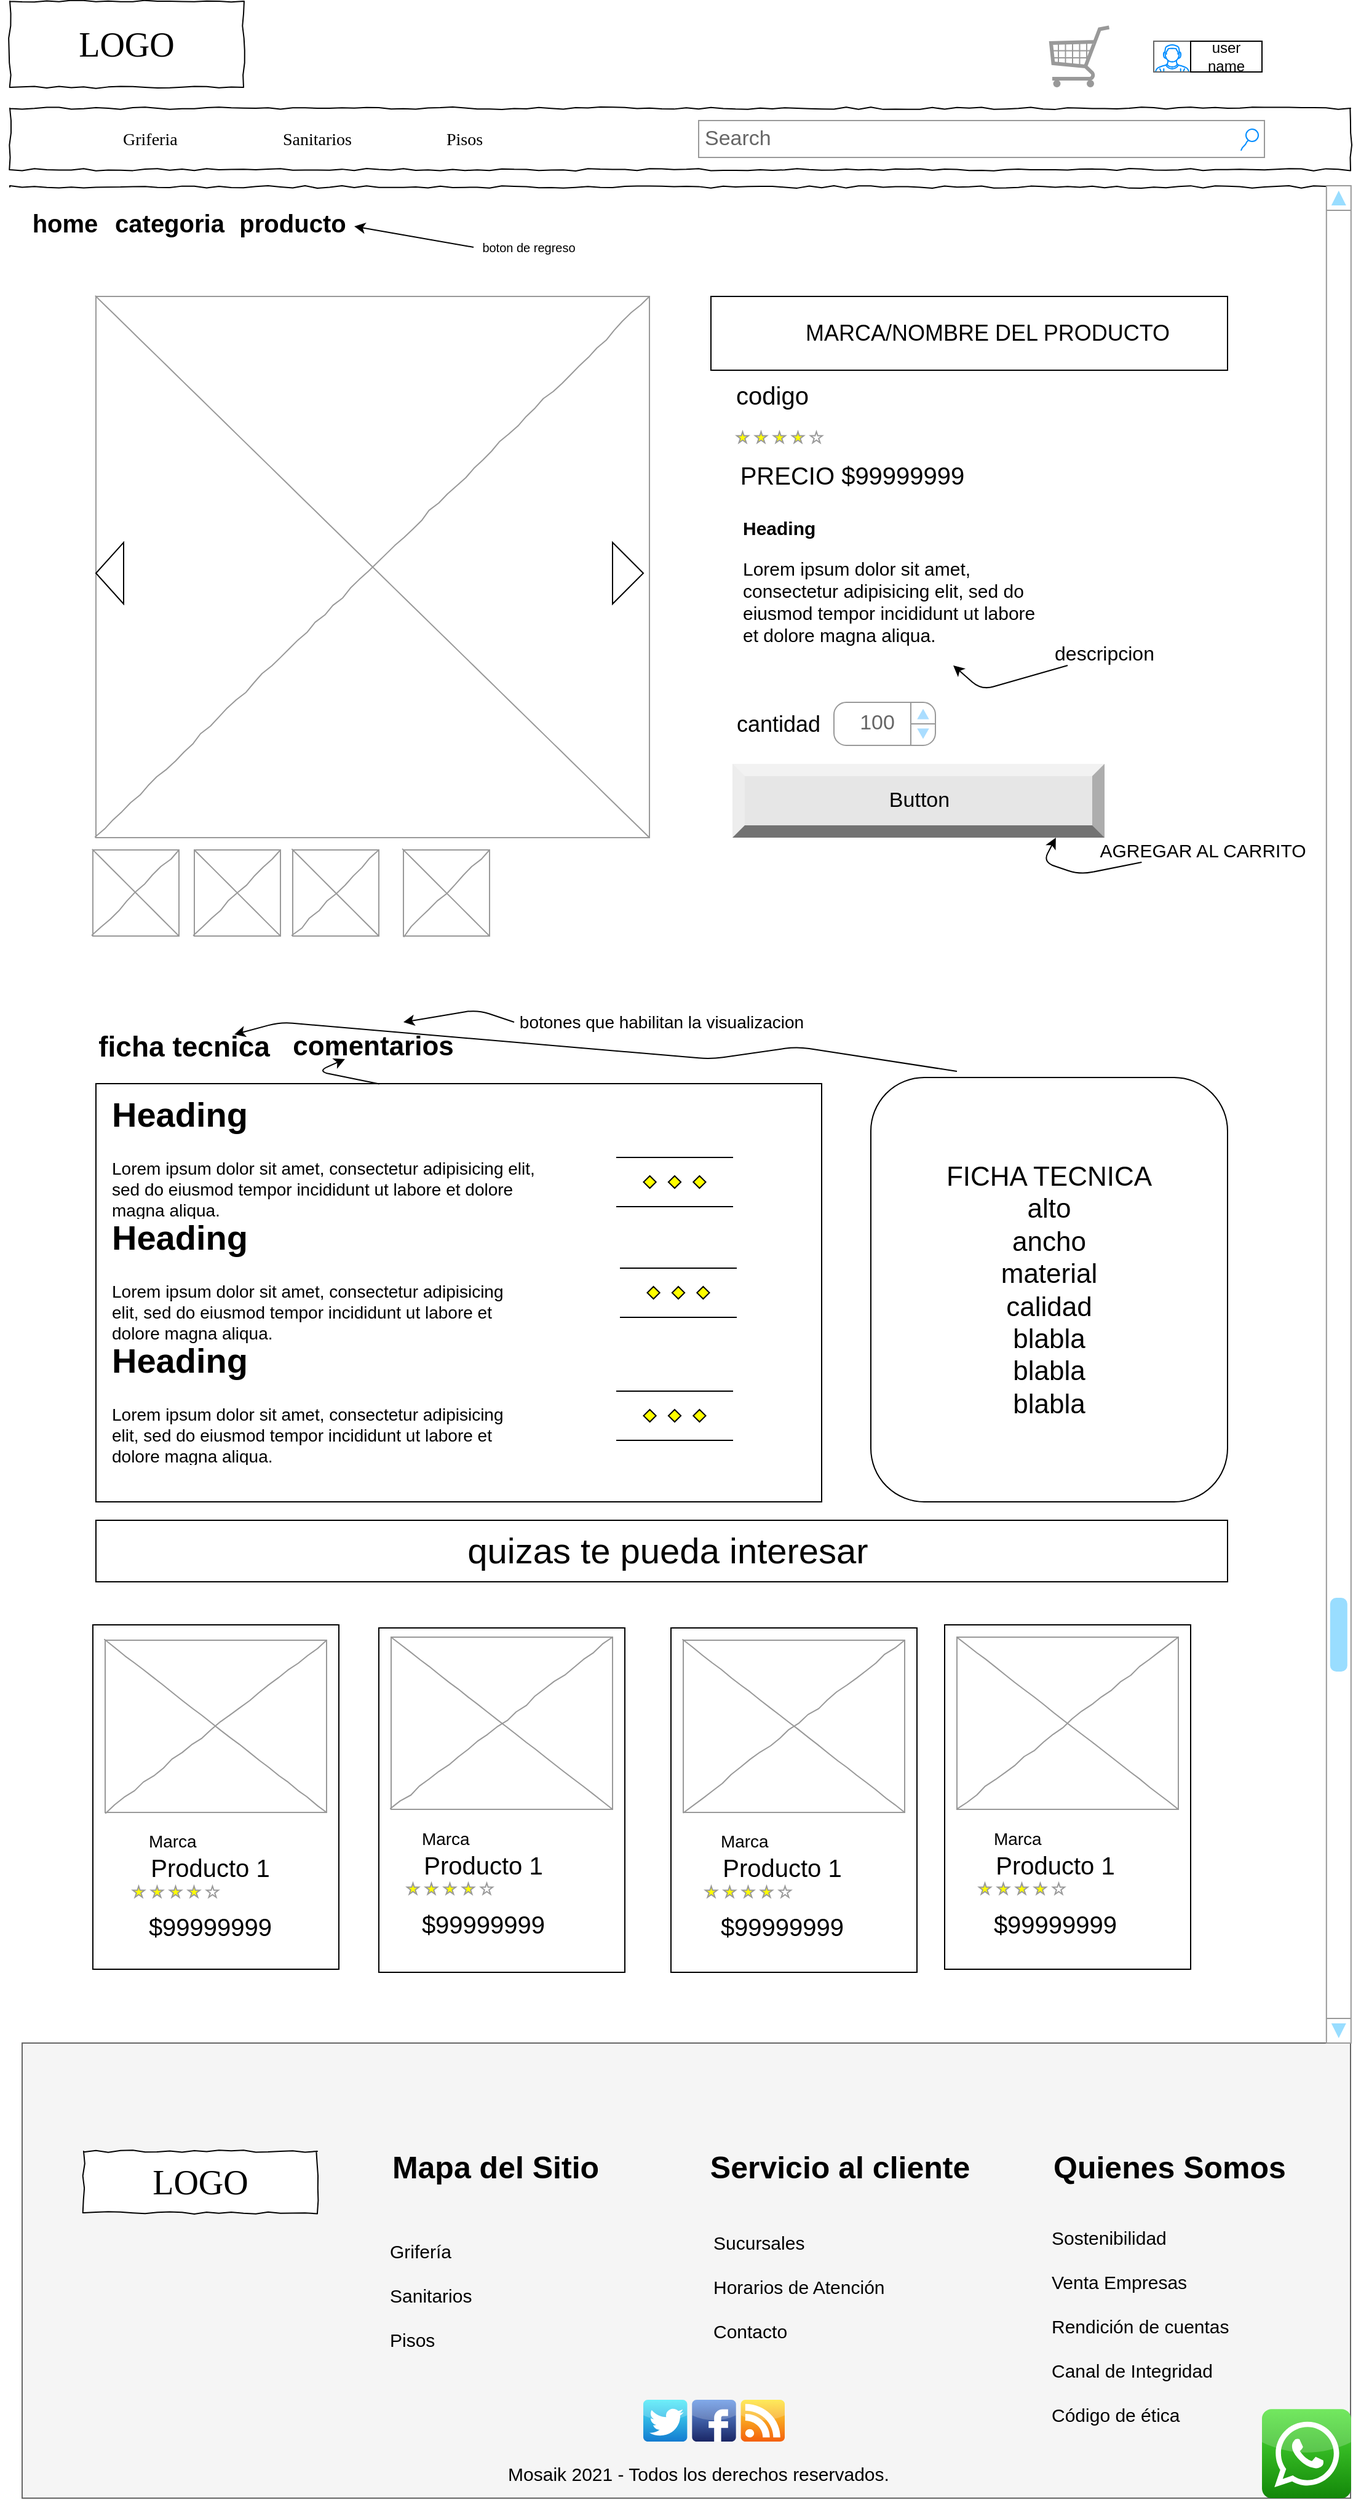 <mxfile version="14.5.1" type="device"><diagram name="Page-1" id="03018318-947c-dd8e-b7a3-06fadd420f32"><mxGraphModel dx="1024" dy="592" grid="1" gridSize="10" guides="1" tooltips="1" connect="1" arrows="1" fold="1" page="1" pageScale="1" pageWidth="1100" pageHeight="850" background="#ffffff" math="0" shadow="0"><root><mxCell id="0"/><mxCell id="1" parent="0"/><mxCell id="677b7b8949515195-2" value="LOGO" style="whiteSpace=wrap;html=1;rounded=0;shadow=0;labelBackgroundColor=none;strokeWidth=1;fontFamily=Verdana;fontSize=28;align=center;comic=1;" parent="1" vertex="1"><mxGeometry x="10" y="40" width="190" height="70" as="geometry"/></mxCell><mxCell id="677b7b8949515195-3" value="Search" style="strokeWidth=1;shadow=0;dashed=0;align=center;html=1;shape=mxgraph.mockup.forms.searchBox;strokeColor=#999999;mainText=;strokeColor2=#008cff;fontColor=#666666;fontSize=17;align=left;spacingLeft=3;rounded=0;labelBackgroundColor=none;comic=1;" parent="1" vertex="1"><mxGeometry x="570" y="137" width="460" height="30" as="geometry"/></mxCell><mxCell id="677b7b8949515195-9" value="" style="line;strokeWidth=1;html=1;rounded=0;shadow=0;labelBackgroundColor=none;fillColor=none;fontFamily=Verdana;fontSize=14;fontColor=#000000;align=center;comic=1;" parent="1" vertex="1"><mxGeometry x="10" y="186" width="1090" height="10" as="geometry"/></mxCell><mxCell id="C_h7UC8nBDKaa_0S6fPR-96" style="edgeStyle=orthogonalEdgeStyle;rounded=0;orthogonalLoop=1;jettySize=auto;html=1;exitX=0;exitY=0.75;exitDx=0;exitDy=0;" parent="1" source="677b7b8949515195-10" edge="1"><mxGeometry relative="1" as="geometry"><mxPoint x="10" y="164" as="targetPoint"/></mxGeometry></mxCell><mxCell id="677b7b8949515195-10" value="" style="whiteSpace=wrap;html=1;rounded=0;shadow=0;labelBackgroundColor=none;strokeWidth=1;fillColor=none;fontFamily=Verdana;fontSize=12;align=center;comic=1;" parent="1" vertex="1"><mxGeometry x="10" y="127" width="1090" height="50" as="geometry"/></mxCell><mxCell id="677b7b8949515195-11" value="Griferia" style="text;html=1;points=[];align=left;verticalAlign=top;spacingTop=-4;fontSize=14;fontFamily=Verdana" parent="1" vertex="1"><mxGeometry x="100" y="142" width="60" height="20" as="geometry"/></mxCell><mxCell id="677b7b8949515195-12" value="Sanitarios" style="text;html=1;points=[];align=left;verticalAlign=top;spacingTop=-4;fontSize=14;fontFamily=Verdana" parent="1" vertex="1"><mxGeometry x="230" y="142" width="60" height="20" as="geometry"/></mxCell><mxCell id="677b7b8949515195-13" value="Pisos" style="text;html=1;points=[];align=left;verticalAlign=top;spacingTop=-4;fontSize=14;fontFamily=Verdana" parent="1" vertex="1"><mxGeometry x="362.5" y="142" width="60" height="20" as="geometry"/></mxCell><mxCell id="Z0_54qZpgm8ZiRzPgfmk-1" value="" style="verticalLabelPosition=bottom;shadow=0;dashed=0;align=center;html=1;verticalAlign=top;strokeWidth=1;shape=mxgraph.mockup.misc.shoppingCart;strokeColor=#999999;" parent="1" vertex="1"><mxGeometry x="855" y="60" width="50" height="50" as="geometry"/></mxCell><mxCell id="Z0_54qZpgm8ZiRzPgfmk-52" value="" style="rounded=0;whiteSpace=wrap;html=1;fontSize=20;fillColor=#f5f5f5;strokeColor=#666666;fontColor=#333333;" parent="1" vertex="1"><mxGeometry x="20" y="1700" width="1080" height="370" as="geometry"/></mxCell><mxCell id="Z0_54qZpgm8ZiRzPgfmk-72" value="" style="verticalLabelPosition=bottom;shadow=0;dashed=0;align=center;html=1;verticalAlign=top;strokeWidth=1;shape=mxgraph.mockup.navigation.scrollBar;strokeColor=#999999;barPos=20;fillColor2=#99ddff;strokeColor2=none;direction=north;fontSize=20;" parent="1" vertex="1"><mxGeometry x="1080.4" y="190" width="20" height="1510" as="geometry"/></mxCell><mxCell id="Z0_54qZpgm8ZiRzPgfmk-74" value="&lt;span style=&quot;font-size: 25px;&quot;&gt;Quienes Somos&lt;/span&gt;&lt;div style=&quot;text-align: left; font-size: 25px;&quot;&gt;&lt;/div&gt;" style="text;html=1;strokeColor=none;fillColor=none;align=center;verticalAlign=middle;whiteSpace=wrap;rounded=0;fontSize=25;fontStyle=1" parent="1" vertex="1"><mxGeometry x="848" y="1770" width="210" height="60" as="geometry"/></mxCell><mxCell id="Z0_54qZpgm8ZiRzPgfmk-75" value="&lt;span style=&quot;font-size: 25px&quot;&gt;Servicio al cliente&lt;/span&gt;&lt;div style=&quot;text-align: left ; font-size: 25px&quot;&gt;&lt;/div&gt;" style="text;html=1;strokeColor=none;fillColor=none;align=center;verticalAlign=middle;whiteSpace=wrap;rounded=0;fontSize=25;fontStyle=1" parent="1" vertex="1"><mxGeometry x="560" y="1770" width="250" height="60" as="geometry"/></mxCell><mxCell id="Z0_54qZpgm8ZiRzPgfmk-76" value="&lt;span style=&quot;font-size: 25px&quot;&gt;Mapa del Sitio&lt;/span&gt;&lt;div style=&quot;text-align: left ; font-size: 25px&quot;&gt;&lt;/div&gt;" style="text;html=1;strokeColor=none;fillColor=none;align=center;verticalAlign=middle;whiteSpace=wrap;rounded=0;fontSize=25;fontStyle=1" parent="1" vertex="1"><mxGeometry x="280" y="1770" width="250" height="60" as="geometry"/></mxCell><mxCell id="Z0_54qZpgm8ZiRzPgfmk-77" value="Sucursales&lt;br&gt;&lt;br&gt;Horarios de Atención&lt;br&gt;&lt;br&gt;Contacto&lt;br&gt;&lt;div style=&quot;font-size: 15px&quot;&gt;&lt;/div&gt;" style="text;html=1;strokeColor=none;fillColor=none;align=left;verticalAlign=middle;whiteSpace=wrap;rounded=0;fontSize=15;fontStyle=0" parent="1" vertex="1"><mxGeometry x="580" y="1838" width="160" height="120" as="geometry"/></mxCell><mxCell id="Z0_54qZpgm8ZiRzPgfmk-78" value="&lt;div&gt;Sostenibilidad&lt;/div&gt;&lt;div&gt;&lt;br&gt;&lt;/div&gt;&lt;div&gt;Venta Empresas&lt;/div&gt;&lt;div&gt;&lt;br&gt;&lt;/div&gt;&lt;div&gt;Rendición de cuentas&lt;/div&gt;&lt;div&gt;&lt;br&gt;&lt;/div&gt;&lt;div&gt;Canal de Integridad&lt;/div&gt;&lt;div&gt;&lt;br&gt;&lt;/div&gt;&lt;div&gt;Código de ética&lt;/div&gt;&lt;div style=&quot;font-size: 15px&quot;&gt;&lt;/div&gt;" style="text;html=1;strokeColor=none;fillColor=none;align=left;verticalAlign=middle;whiteSpace=wrap;rounded=0;fontSize=15;fontStyle=0" parent="1" vertex="1"><mxGeometry x="855" y="1830" width="160" height="200" as="geometry"/></mxCell><mxCell id="Z0_54qZpgm8ZiRzPgfmk-79" value="Grifería&lt;br&gt;&lt;br&gt;Sanitarios&lt;br&gt;&lt;br&gt;Pisos&lt;br&gt;&lt;div style=&quot;font-size: 15px&quot;&gt;&lt;/div&gt;" style="text;html=1;strokeColor=none;fillColor=none;align=left;verticalAlign=middle;whiteSpace=wrap;rounded=0;fontSize=15;fontStyle=0" parent="1" vertex="1"><mxGeometry x="317" y="1845" width="160" height="120" as="geometry"/></mxCell><mxCell id="Z0_54qZpgm8ZiRzPgfmk-80" value="Mosaik 2021 - Todos los derechos reservados.&lt;br&gt;&lt;div style=&quot;font-size: 15px&quot;&gt;&lt;/div&gt;" style="text;html=1;strokeColor=none;fillColor=none;align=center;verticalAlign=middle;whiteSpace=wrap;rounded=0;fontSize=15;fontStyle=0" parent="1" vertex="1"><mxGeometry x="40.4" y="2030" width="1060" height="40" as="geometry"/></mxCell><mxCell id="Z0_54qZpgm8ZiRzPgfmk-83" value="" style="dashed=0;outlineConnect=0;html=1;align=center;labelPosition=center;verticalLabelPosition=bottom;verticalAlign=top;shape=mxgraph.webicons.whatsapp;fillColor=#4FE238;gradientColor=#138709;fontSize=15;" parent="1" vertex="1"><mxGeometry x="1028" y="1997.6" width="72.4" height="72.4" as="geometry"/></mxCell><mxCell id="Z0_54qZpgm8ZiRzPgfmk-88" value="" style="group" parent="1" vertex="1" connectable="0"><mxGeometry x="525" y="1990" width="115" height="34" as="geometry"/></mxCell><mxCell id="Z0_54qZpgm8ZiRzPgfmk-82" value="" style="dashed=0;outlineConnect=0;html=1;align=center;labelPosition=center;verticalLabelPosition=bottom;verticalAlign=top;shape=mxgraph.webicons.twitter;fillColor=#49EAF7;gradientColor=#137BD0;fontSize=15;" parent="Z0_54qZpgm8ZiRzPgfmk-88" vertex="1"><mxGeometry width="35.69" height="34" as="geometry"/></mxCell><mxCell id="Z0_54qZpgm8ZiRzPgfmk-84" value="" style="dashed=0;outlineConnect=0;html=1;align=center;labelPosition=center;verticalLabelPosition=bottom;verticalAlign=top;shape=mxgraph.webicons.facebook;fillColor=#6294E4;gradientColor=#1A2665;fontSize=15;" parent="Z0_54qZpgm8ZiRzPgfmk-88" vertex="1"><mxGeometry x="39.655" width="35.69" height="34" as="geometry"/></mxCell><mxCell id="Z0_54qZpgm8ZiRzPgfmk-86" value="" style="dashed=0;outlineConnect=0;html=1;align=center;labelPosition=center;verticalLabelPosition=bottom;verticalAlign=top;shape=mxgraph.webicons.rss;fillColor=#FDE532;gradientColor=#F4600D;fontSize=15;" parent="Z0_54qZpgm8ZiRzPgfmk-88" vertex="1"><mxGeometry x="79.31" width="35.69" height="34" as="geometry"/></mxCell><mxCell id="Z0_54qZpgm8ZiRzPgfmk-89" value="LOGO" style="whiteSpace=wrap;html=1;rounded=0;shadow=0;labelBackgroundColor=none;strokeWidth=1;fontFamily=Verdana;fontSize=28;align=center;comic=1;" parent="1" vertex="1"><mxGeometry x="70" y="1788" width="190" height="50" as="geometry"/></mxCell><mxCell id="5aEG-C2AFjARksdDgByG-17" value="" style="verticalLabelPosition=bottom;shadow=0;dashed=0;align=center;html=1;verticalAlign=top;strokeWidth=1;shape=mxgraph.mockup.graphics.simpleIcon;strokeColor=#999999;rounded=0;labelBackgroundColor=none;fontFamily=Verdana;fontSize=14;fontColor=#000000;comic=1;" parent="1" vertex="1"><mxGeometry x="80" y="280" width="450" height="440" as="geometry"/></mxCell><mxCell id="5aEG-C2AFjARksdDgByG-22" value="" style="rounded=0;whiteSpace=wrap;html=1;" parent="1" vertex="1"><mxGeometry x="80" y="1275" width="920" height="50" as="geometry"/></mxCell><mxCell id="5aEG-C2AFjARksdDgByG-30" value="" style="verticalLabelPosition=bottom;shadow=0;dashed=0;align=center;html=1;verticalAlign=top;strokeWidth=1;shape=mxgraph.mockup.containers.userMale;strokeColor=#666666;strokeColor2=#008cff;" parent="1" vertex="1"><mxGeometry x="940" y="72.5" width="30" height="25" as="geometry"/></mxCell><mxCell id="5aEG-C2AFjARksdDgByG-31" value="user name" style="rounded=0;whiteSpace=wrap;html=1;" parent="1" vertex="1"><mxGeometry x="970" y="72.5" width="58" height="25" as="geometry"/></mxCell><mxCell id="1wyJAVDwzRekiLgrABVH-32" value="" style="verticalLabelPosition=bottom;verticalAlign=top;html=1;shape=mxgraph.basic.rect;fillColor2=none;strokeWidth=1;size=20;indent=5;" vertex="1" parent="1"><mxGeometry x="580" y="280" width="420" height="60" as="geometry"/></mxCell><mxCell id="1wyJAVDwzRekiLgrABVH-34" value="MARCA/NOMBRE DEL PRODUCTO&lt;br style=&quot;font-size: 18px;&quot;&gt;" style="text;html=1;strokeColor=none;fillColor=none;align=center;verticalAlign=middle;whiteSpace=wrap;rounded=0;fontSize=18;" vertex="1" parent="1"><mxGeometry x="595" y="300" width="420" height="20" as="geometry"/></mxCell><mxCell id="1wyJAVDwzRekiLgrABVH-38" value="home" style="text;html=1;strokeColor=none;fillColor=none;align=center;verticalAlign=middle;whiteSpace=wrap;rounded=0;fontSize=20;fontStyle=1" vertex="1" parent="1"><mxGeometry x="30" y="210" width="50" height="20" as="geometry"/></mxCell><mxCell id="1wyJAVDwzRekiLgrABVH-40" value="" style="endArrow=classic;html=1;fontSize=18;" edge="1" parent="1"><mxGeometry width="50" height="50" relative="1" as="geometry"><mxPoint x="387" y="240" as="sourcePoint"/><mxPoint x="290" y="223" as="targetPoint"/></mxGeometry></mxCell><mxCell id="1wyJAVDwzRekiLgrABVH-41" value="boton de regreso" style="text;html=1;strokeColor=none;fillColor=none;align=center;verticalAlign=middle;whiteSpace=wrap;rounded=0;fontSize=10;" vertex="1" parent="1"><mxGeometry x="387" y="230" width="90" height="20" as="geometry"/></mxCell><mxCell id="1wyJAVDwzRekiLgrABVH-42" value="categoria" style="text;html=1;strokeColor=none;fillColor=none;align=center;verticalAlign=middle;whiteSpace=wrap;rounded=0;fontSize=20;fontStyle=1" vertex="1" parent="1"><mxGeometry x="120" y="210" width="40" height="20" as="geometry"/></mxCell><mxCell id="1wyJAVDwzRekiLgrABVH-44" value="" style="verticalLabelPosition=bottom;shadow=0;dashed=0;align=center;html=1;verticalAlign=top;strokeWidth=1;shape=mxgraph.mockup.misc.rating;strokeColor=#999999;fillColor=#ffff00;emptyFillColor=#ffffff;grade=4;ratingScale=5;ratingStyle=star;fontSize=20;" vertex="1" parent="1"><mxGeometry x="601" y="390" width="94" height="10" as="geometry"/></mxCell><mxCell id="1wyJAVDwzRekiLgrABVH-46" value="PRECIO $99999999&lt;br&gt;" style="text;html=1;strokeColor=none;fillColor=none;align=center;verticalAlign=middle;whiteSpace=wrap;rounded=0;fontSize=20;" vertex="1" parent="1"><mxGeometry x="530" y="415" width="330" height="20" as="geometry"/></mxCell><mxCell id="1wyJAVDwzRekiLgrABVH-47" value="codigo" style="text;html=1;strokeColor=none;fillColor=none;align=center;verticalAlign=middle;whiteSpace=wrap;rounded=0;fontSize=20;" vertex="1" parent="1"><mxGeometry x="610" y="350" width="40" height="20" as="geometry"/></mxCell><mxCell id="1wyJAVDwzRekiLgrABVH-48" value="&lt;h1 style=&quot;font-size: 15px;&quot;&gt;Heading&lt;/h1&gt;&lt;p style=&quot;font-size: 15px;&quot;&gt;Lorem ipsum dolor sit amet, consectetur adipisicing elit, sed do eiusmod tempor incididunt ut labore et dolore magna aliqua.&lt;/p&gt;" style="text;html=1;strokeColor=none;fillColor=none;spacing=5;spacingTop=-20;whiteSpace=wrap;overflow=hidden;rounded=0;fontSize=15;" vertex="1" parent="1"><mxGeometry x="601" y="460" width="262" height="110" as="geometry"/></mxCell><mxCell id="1wyJAVDwzRekiLgrABVH-49" value="descripcion" style="text;html=1;strokeColor=none;fillColor=none;align=center;verticalAlign=middle;whiteSpace=wrap;rounded=0;fontSize=16;" vertex="1" parent="1"><mxGeometry x="880" y="560" width="40" height="20" as="geometry"/></mxCell><mxCell id="1wyJAVDwzRekiLgrABVH-50" value="" style="endArrow=classic;html=1;fontSize=16;" edge="1" parent="1"><mxGeometry width="50" height="50" relative="1" as="geometry"><mxPoint x="870" y="580" as="sourcePoint"/><mxPoint x="777" y="580" as="targetPoint"/><Array as="points"><mxPoint x="800" y="600"/></Array></mxGeometry></mxCell><mxCell id="1wyJAVDwzRekiLgrABVH-54" value="" style="verticalLabelPosition=bottom;shadow=0;dashed=0;align=center;html=1;verticalAlign=top;strokeWidth=1;shape=mxgraph.mockup.graphics.simpleIcon;strokeColor=#999999;rounded=0;labelBackgroundColor=none;fontFamily=Verdana;fontSize=14;fontColor=#000000;comic=1;" vertex="1" parent="1"><mxGeometry x="77.5" y="730" width="70" height="70" as="geometry"/></mxCell><mxCell id="1wyJAVDwzRekiLgrABVH-55" value="" style="verticalLabelPosition=bottom;shadow=0;dashed=0;align=center;html=1;verticalAlign=top;strokeWidth=1;shape=mxgraph.mockup.graphics.simpleIcon;strokeColor=#999999;rounded=0;labelBackgroundColor=none;fontFamily=Verdana;fontSize=14;fontColor=#000000;comic=1;" vertex="1" parent="1"><mxGeometry x="240" y="730" width="70" height="70" as="geometry"/></mxCell><mxCell id="1wyJAVDwzRekiLgrABVH-56" value="" style="verticalLabelPosition=bottom;shadow=0;dashed=0;align=center;html=1;verticalAlign=top;strokeWidth=1;shape=mxgraph.mockup.graphics.simpleIcon;strokeColor=#999999;rounded=0;labelBackgroundColor=none;fontFamily=Verdana;fontSize=14;fontColor=#000000;comic=1;" vertex="1" parent="1"><mxGeometry x="160" y="730" width="70" height="70" as="geometry"/></mxCell><mxCell id="1wyJAVDwzRekiLgrABVH-57" value="" style="verticalLabelPosition=bottom;shadow=0;dashed=0;align=center;html=1;verticalAlign=top;strokeWidth=1;shape=mxgraph.mockup.graphics.simpleIcon;strokeColor=#999999;rounded=0;labelBackgroundColor=none;fontFamily=Verdana;fontSize=14;fontColor=#000000;comic=1;" vertex="1" parent="1"><mxGeometry x="330" y="730" width="70" height="70" as="geometry"/></mxCell><mxCell id="1wyJAVDwzRekiLgrABVH-59" value="Button" style="labelPosition=center;verticalLabelPosition=middle;align=center;html=1;shape=mxgraph.basic.shaded_button;dx=10;fillColor=#E6E6E6;strokeColor=none;fontSize=17;" vertex="1" parent="1"><mxGeometry x="597.5" y="660" width="302.5" height="60" as="geometry"/></mxCell><mxCell id="1wyJAVDwzRekiLgrABVH-61" value="AGREGAR AL CARRITO&lt;br&gt;" style="text;html=1;strokeColor=none;fillColor=none;align=center;verticalAlign=middle;whiteSpace=wrap;rounded=0;fontSize=15;" vertex="1" parent="1"><mxGeometry x="860.4" y="720" width="240" height="20" as="geometry"/></mxCell><mxCell id="1wyJAVDwzRekiLgrABVH-62" value="" style="endArrow=classic;html=1;fontSize=15;entryX=0;entryY=0;entryDx=0;entryDy=0;" edge="1" parent="1" source="1wyJAVDwzRekiLgrABVH-61" target="1wyJAVDwzRekiLgrABVH-61"><mxGeometry width="50" height="50" relative="1" as="geometry"><mxPoint x="820" y="580" as="sourcePoint"/><mxPoint x="870" y="530" as="targetPoint"/><Array as="points"><mxPoint x="880" y="750"/><mxPoint x="850" y="740"/></Array></mxGeometry></mxCell><mxCell id="1wyJAVDwzRekiLgrABVH-66" value="cantidad&lt;br style=&quot;font-size: 18px;&quot;&gt;" style="text;html=1;strokeColor=none;fillColor=none;align=center;verticalAlign=middle;whiteSpace=wrap;rounded=0;fontSize=18;" vertex="1" parent="1"><mxGeometry x="610" y="612.5" width="50" height="30" as="geometry"/></mxCell><mxCell id="1wyJAVDwzRekiLgrABVH-74" value="&lt;table cellpadding=&quot;0&quot; cellspacing=&quot;0&quot; style=&quot;width:100%;height:100%;&quot;&gt;&lt;tr&gt;&lt;td style=&quot;width:85%&quot;&gt;100&lt;/td&gt;&lt;td style=&quot;width:15%&quot;&gt;&lt;/td&gt;&lt;/tr&gt;&lt;/table&gt;" style="strokeWidth=1;shadow=0;dashed=0;align=center;html=1;shape=mxgraph.mockup.forms.spinner;strokeColor=#999999;spinLayout=right;spinStyle=normal;adjStyle=triangle;fillColor=#aaddff;fontSize=17;fontColor=#666666;mainText=;html=1;overflow=fill;" vertex="1" parent="1"><mxGeometry x="680" y="610" width="82.5" height="35" as="geometry"/></mxCell><mxCell id="1wyJAVDwzRekiLgrABVH-89" value="" style="rounded=0;whiteSpace=wrap;html=1;fontSize=40;" vertex="1" parent="1"><mxGeometry x="547.5" y="1362.5" width="200" height="280" as="geometry"/></mxCell><mxCell id="1wyJAVDwzRekiLgrABVH-90" value="&lt;div style=&quot;text-align: left&quot;&gt;&lt;span style=&quot;font-size: 14px&quot;&gt;Marca&lt;/span&gt;&lt;/div&gt;Producto 1&lt;br&gt;&lt;br&gt;$99999999" style="text;html=1;strokeColor=none;fillColor=none;align=center;verticalAlign=middle;whiteSpace=wrap;rounded=0;fontSize=20;" vertex="1" parent="1"><mxGeometry x="552.5" y="1545.5" width="170" height="47" as="geometry"/></mxCell><mxCell id="1wyJAVDwzRekiLgrABVH-91" value="" style="rounded=0;whiteSpace=wrap;html=1;fontSize=40;" vertex="1" parent="1"><mxGeometry x="310" y="1362.5" width="200" height="280" as="geometry"/></mxCell><mxCell id="1wyJAVDwzRekiLgrABVH-92" value="" style="verticalLabelPosition=bottom;shadow=0;dashed=0;align=center;html=1;verticalAlign=top;strokeWidth=1;shape=mxgraph.mockup.graphics.simpleIcon;strokeColor=#999999;rounded=0;labelBackgroundColor=none;fontFamily=Verdana;fontSize=14;fontColor=#000000;comic=1;" vertex="1" parent="1"><mxGeometry x="320" y="1370" width="180" height="140" as="geometry"/></mxCell><mxCell id="1wyJAVDwzRekiLgrABVH-93" value="&lt;div style=&quot;text-align: left&quot;&gt;&lt;span style=&quot;font-size: 14px&quot;&gt;Marca&lt;/span&gt;&lt;/div&gt;Producto 1&lt;br&gt;&lt;br&gt;$99999999" style="text;html=1;strokeColor=none;fillColor=none;align=center;verticalAlign=middle;whiteSpace=wrap;rounded=0;fontSize=20;" vertex="1" parent="1"><mxGeometry x="309.5" y="1543" width="170" height="47" as="geometry"/></mxCell><mxCell id="1wyJAVDwzRekiLgrABVH-94" value="" style="rounded=0;whiteSpace=wrap;html=1;fontSize=40;" vertex="1" parent="1"><mxGeometry x="77.5" y="1360" width="200" height="280" as="geometry"/></mxCell><mxCell id="1wyJAVDwzRekiLgrABVH-95" value="" style="verticalLabelPosition=bottom;shadow=0;dashed=0;align=center;html=1;verticalAlign=top;strokeWidth=1;shape=mxgraph.mockup.graphics.simpleIcon;strokeColor=#999999;rounded=0;labelBackgroundColor=none;fontFamily=Verdana;fontSize=14;fontColor=#000000;comic=1;" vertex="1" parent="1"><mxGeometry x="87.5" y="1372.5" width="180" height="140" as="geometry"/></mxCell><mxCell id="1wyJAVDwzRekiLgrABVH-96" value="&lt;div style=&quot;text-align: left&quot;&gt;&lt;span style=&quot;font-size: 14px&quot;&gt;Marca&lt;/span&gt;&lt;/div&gt;Producto 1&lt;br&gt;&lt;br&gt;$99999999" style="text;html=1;strokeColor=none;fillColor=none;align=center;verticalAlign=middle;whiteSpace=wrap;rounded=0;fontSize=20;" vertex="1" parent="1"><mxGeometry x="87.5" y="1545.5" width="170" height="47" as="geometry"/></mxCell><mxCell id="1wyJAVDwzRekiLgrABVH-97" value="" style="verticalLabelPosition=bottom;shadow=0;dashed=0;align=center;html=1;verticalAlign=top;strokeWidth=1;shape=mxgraph.mockup.graphics.simpleIcon;strokeColor=#999999;rounded=0;labelBackgroundColor=none;fontFamily=Verdana;fontSize=14;fontColor=#000000;comic=1;" vertex="1" parent="1"><mxGeometry x="557.5" y="1372.5" width="180" height="140" as="geometry"/></mxCell><mxCell id="1wyJAVDwzRekiLgrABVH-98" value="" style="verticalLabelPosition=bottom;shadow=0;dashed=0;align=center;html=1;verticalAlign=top;strokeWidth=1;shape=mxgraph.mockup.misc.rating;strokeColor=#999999;fillColor=#ffff00;emptyFillColor=#ffffff;grade=4;ratingScale=5;ratingStyle=star;fontSize=20;" vertex="1" parent="1"><mxGeometry x="575.5" y="1572.5" width="94" height="10" as="geometry"/></mxCell><mxCell id="1wyJAVDwzRekiLgrABVH-99" value="" style="verticalLabelPosition=bottom;shadow=0;dashed=0;align=center;html=1;verticalAlign=top;strokeWidth=1;shape=mxgraph.mockup.misc.rating;strokeColor=#999999;fillColor=#ffff00;emptyFillColor=#ffffff;grade=4;ratingScale=5;ratingStyle=star;fontSize=20;" vertex="1" parent="1"><mxGeometry x="333" y="1570" width="94" height="10" as="geometry"/></mxCell><mxCell id="1wyJAVDwzRekiLgrABVH-100" value="" style="verticalLabelPosition=bottom;shadow=0;dashed=0;align=center;html=1;verticalAlign=top;strokeWidth=1;shape=mxgraph.mockup.misc.rating;strokeColor=#999999;fillColor=#ffff00;emptyFillColor=#ffffff;grade=4;ratingScale=5;ratingStyle=star;fontSize=20;" vertex="1" parent="1"><mxGeometry x="110" y="1572.5" width="94" height="10" as="geometry"/></mxCell><mxCell id="1wyJAVDwzRekiLgrABVH-101" value="quizas te pueda interesar" style="text;html=1;strokeColor=none;fillColor=none;align=center;verticalAlign=middle;whiteSpace=wrap;rounded=0;fontSize=29;" vertex="1" parent="1"><mxGeometry x="350" y="1290" width="390" height="20" as="geometry"/></mxCell><mxCell id="1wyJAVDwzRekiLgrABVH-103" value="ficha tecnica&amp;nbsp;" style="text;html=1;strokeColor=none;fillColor=none;align=center;verticalAlign=middle;whiteSpace=wrap;rounded=0;fontSize=23;fontStyle=1" vertex="1" parent="1"><mxGeometry x="80" y="880" width="150" height="20" as="geometry"/></mxCell><mxCell id="1wyJAVDwzRekiLgrABVH-104" value="comentarios" style="text;html=1;strokeColor=none;fillColor=none;align=center;verticalAlign=middle;whiteSpace=wrap;rounded=0;fontSize=22;fontStyle=1" vertex="1" parent="1"><mxGeometry x="237.5" y="880" width="135" height="20" as="geometry"/></mxCell><mxCell id="1wyJAVDwzRekiLgrABVH-107" value="botones que habilitan la visualizacion" style="text;html=1;strokeColor=none;fillColor=none;align=center;verticalAlign=middle;whiteSpace=wrap;rounded=0;fontSize=14;fontStyle=0" vertex="1" parent="1"><mxGeometry x="410" y="860" width="260" height="20" as="geometry"/></mxCell><mxCell id="1wyJAVDwzRekiLgrABVH-111" value="" style="rounded=0;whiteSpace=wrap;html=1;fontSize=14;" vertex="1" parent="1"><mxGeometry x="80" y="920" width="590" height="340" as="geometry"/></mxCell><mxCell id="1wyJAVDwzRekiLgrABVH-113" value="&lt;h1&gt;Heading&lt;/h1&gt;&lt;p&gt;Lorem ipsum dolor sit amet, consectetur adipisicing elit, sed do eiusmod tempor incididunt ut labore et dolore magna aliqua.&lt;/p&gt;" style="text;html=1;strokeColor=none;fillColor=none;spacing=5;spacingTop=-20;whiteSpace=wrap;overflow=hidden;rounded=0;fontSize=14;" vertex="1" parent="1"><mxGeometry x="87.5" y="1020" width="340" height="120" as="geometry"/></mxCell><mxCell id="1wyJAVDwzRekiLgrABVH-114" value="" style="triangle;whiteSpace=wrap;html=1;fontSize=14;" vertex="1" parent="1"><mxGeometry x="500" y="480" width="25" height="50" as="geometry"/></mxCell><mxCell id="1wyJAVDwzRekiLgrABVH-115" value="" style="triangle;whiteSpace=wrap;html=1;fontSize=14;direction=west;" vertex="1" parent="1"><mxGeometry x="80" y="480" width="22.5" height="50" as="geometry"/></mxCell><mxCell id="1wyJAVDwzRekiLgrABVH-116" value="&lt;h1&gt;Heading&lt;/h1&gt;&lt;p&gt;Lorem ipsum dolor sit amet, consectetur adipisicing elit, sed do eiusmod tempor incididunt ut labore et dolore magna aliqua.&lt;/p&gt;" style="text;html=1;strokeColor=none;fillColor=none;spacing=5;spacingTop=-20;whiteSpace=wrap;overflow=hidden;rounded=0;fontSize=14;" vertex="1" parent="1"><mxGeometry x="87.5" y="1120" width="327.5" height="110" as="geometry"/></mxCell><mxCell id="1wyJAVDwzRekiLgrABVH-117" value="" style="verticalLabelPosition=bottom;verticalAlign=top;html=1;shape=mxgraph.flowchart.parallel_mode;pointerEvents=1;fontSize=14;" vertex="1" parent="1"><mxGeometry x="506" y="1070" width="95" height="40" as="geometry"/></mxCell><mxCell id="1wyJAVDwzRekiLgrABVH-118" value="" style="verticalLabelPosition=bottom;verticalAlign=top;html=1;shape=mxgraph.flowchart.parallel_mode;pointerEvents=1;fontSize=14;" vertex="1" parent="1"><mxGeometry x="503" y="980" width="95" height="40" as="geometry"/></mxCell><mxCell id="1wyJAVDwzRekiLgrABVH-120" value="" style="verticalLabelPosition=bottom;verticalAlign=top;html=1;shape=mxgraph.flowchart.parallel_mode;pointerEvents=1;fontSize=14;" vertex="1" parent="1"><mxGeometry x="503" y="1170" width="95" height="40" as="geometry"/></mxCell><mxCell id="1wyJAVDwzRekiLgrABVH-112" value="&lt;h1&gt;Heading&lt;/h1&gt;&lt;p&gt;Lorem ipsum dolor sit amet, consectetur adipisicing elit, sed do eiusmod tempor incididunt ut labore et dolore magna aliqua.&lt;/p&gt;" style="text;html=1;strokeColor=none;fillColor=none;spacing=5;spacingTop=-20;whiteSpace=wrap;overflow=hidden;rounded=0;fontSize=14;" vertex="1" parent="1"><mxGeometry x="87.5" y="920" width="360" height="110" as="geometry"/></mxCell><mxCell id="1wyJAVDwzRekiLgrABVH-122" value="" style="rounded=1;whiteSpace=wrap;html=1;fontSize=14;" vertex="1" parent="1"><mxGeometry x="710" y="915" width="290" height="345" as="geometry"/></mxCell><mxCell id="1wyJAVDwzRekiLgrABVH-124" value="FICHA TECNICA&lt;br&gt;alto&lt;br&gt;ancho&lt;br&gt;material&lt;br&gt;calidad&lt;br&gt;blabla&lt;br&gt;blabla&lt;br&gt;blabla&lt;br&gt;" style="text;html=1;strokeColor=none;fillColor=none;align=center;verticalAlign=middle;whiteSpace=wrap;rounded=0;fontSize=22;" vertex="1" parent="1"><mxGeometry x="730" y="932.5" width="250" height="310" as="geometry"/></mxCell><mxCell id="1wyJAVDwzRekiLgrABVH-126" value="" style="endArrow=classic;html=1;fontSize=22;exitX=0.619;exitY=0.002;exitDx=0;exitDy=0;exitPerimeter=0;" edge="1" parent="1" source="1wyJAVDwzRekiLgrABVH-112" target="1wyJAVDwzRekiLgrABVH-104"><mxGeometry width="50" height="50" relative="1" as="geometry"><mxPoint x="500" y="910" as="sourcePoint"/><mxPoint x="380" y="870" as="targetPoint"/><Array as="points"><mxPoint x="260" y="910"/></Array></mxGeometry></mxCell><mxCell id="1wyJAVDwzRekiLgrABVH-127" value="" style="endArrow=classic;html=1;fontSize=22;entryX=0.75;entryY=0;entryDx=0;entryDy=0;" edge="1" parent="1" target="1wyJAVDwzRekiLgrABVH-103"><mxGeometry width="50" height="50" relative="1" as="geometry"><mxPoint x="780" y="910" as="sourcePoint"/><mxPoint x="740" y="870" as="targetPoint"/><Array as="points"><mxPoint x="650" y="890"/><mxPoint x="580" y="900"/><mxPoint x="230" y="870"/></Array></mxGeometry></mxCell><mxCell id="1wyJAVDwzRekiLgrABVH-128" value="" style="endArrow=classic;html=1;fontSize=22;" edge="1" parent="1"><mxGeometry width="50" height="50" relative="1" as="geometry"><mxPoint x="420" y="870" as="sourcePoint"/><mxPoint x="330" y="870" as="targetPoint"/><Array as="points"><mxPoint x="390" y="860"/></Array></mxGeometry></mxCell><mxCell id="1wyJAVDwzRekiLgrABVH-129" value="" style="rounded=0;whiteSpace=wrap;html=1;fontSize=40;" vertex="1" parent="1"><mxGeometry x="770" y="1360" width="200" height="280" as="geometry"/></mxCell><mxCell id="1wyJAVDwzRekiLgrABVH-130" value="&lt;div style=&quot;text-align: left&quot;&gt;&lt;span style=&quot;font-size: 14px&quot;&gt;Marca&lt;/span&gt;&lt;/div&gt;Producto 1&lt;br&gt;&lt;br&gt;$99999999" style="text;html=1;strokeColor=none;fillColor=none;align=center;verticalAlign=middle;whiteSpace=wrap;rounded=0;fontSize=20;" vertex="1" parent="1"><mxGeometry x="775" y="1543" width="170" height="47" as="geometry"/></mxCell><mxCell id="1wyJAVDwzRekiLgrABVH-131" value="" style="verticalLabelPosition=bottom;shadow=0;dashed=0;align=center;html=1;verticalAlign=top;strokeWidth=1;shape=mxgraph.mockup.graphics.simpleIcon;strokeColor=#999999;rounded=0;labelBackgroundColor=none;fontFamily=Verdana;fontSize=14;fontColor=#000000;comic=1;" vertex="1" parent="1"><mxGeometry x="780" y="1370" width="180" height="140" as="geometry"/></mxCell><mxCell id="1wyJAVDwzRekiLgrABVH-132" value="" style="verticalLabelPosition=bottom;shadow=0;dashed=0;align=center;html=1;verticalAlign=top;strokeWidth=1;shape=mxgraph.mockup.misc.rating;strokeColor=#999999;fillColor=#ffff00;emptyFillColor=#ffffff;grade=4;ratingScale=5;ratingStyle=star;fontSize=20;" vertex="1" parent="1"><mxGeometry x="798" y="1570" width="94" height="10" as="geometry"/></mxCell><mxCell id="1wyJAVDwzRekiLgrABVH-136" value="producto" style="text;html=1;strokeColor=none;fillColor=none;align=center;verticalAlign=middle;whiteSpace=wrap;rounded=0;fontSize=20;fontStyle=1" vertex="1" parent="1"><mxGeometry x="190" y="210" width="100" height="20" as="geometry"/></mxCell></root></mxGraphModel></diagram></mxfile>